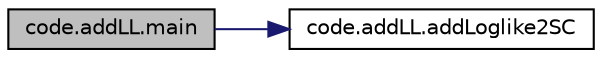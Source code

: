 digraph "code.addLL.main"
{
  edge [fontname="Helvetica",fontsize="10",labelfontname="Helvetica",labelfontsize="10"];
  node [fontname="Helvetica",fontsize="10",shape=record];
  rankdir="LR";
  Node5 [label="code.addLL.main",height=0.2,width=0.4,color="black", fillcolor="grey75", style="filled", fontcolor="black"];
  Node5 -> Node6 [color="midnightblue",fontsize="10",style="solid",fontname="Helvetica"];
  Node6 [label="code.addLL.addLoglike2SC",height=0.2,width=0.4,color="black", fillcolor="white", style="filled",URL="$namespacecode_1_1add_l_l.html#ac3e16cc60c2ed2b4aec99176c5e4687f"];
}
